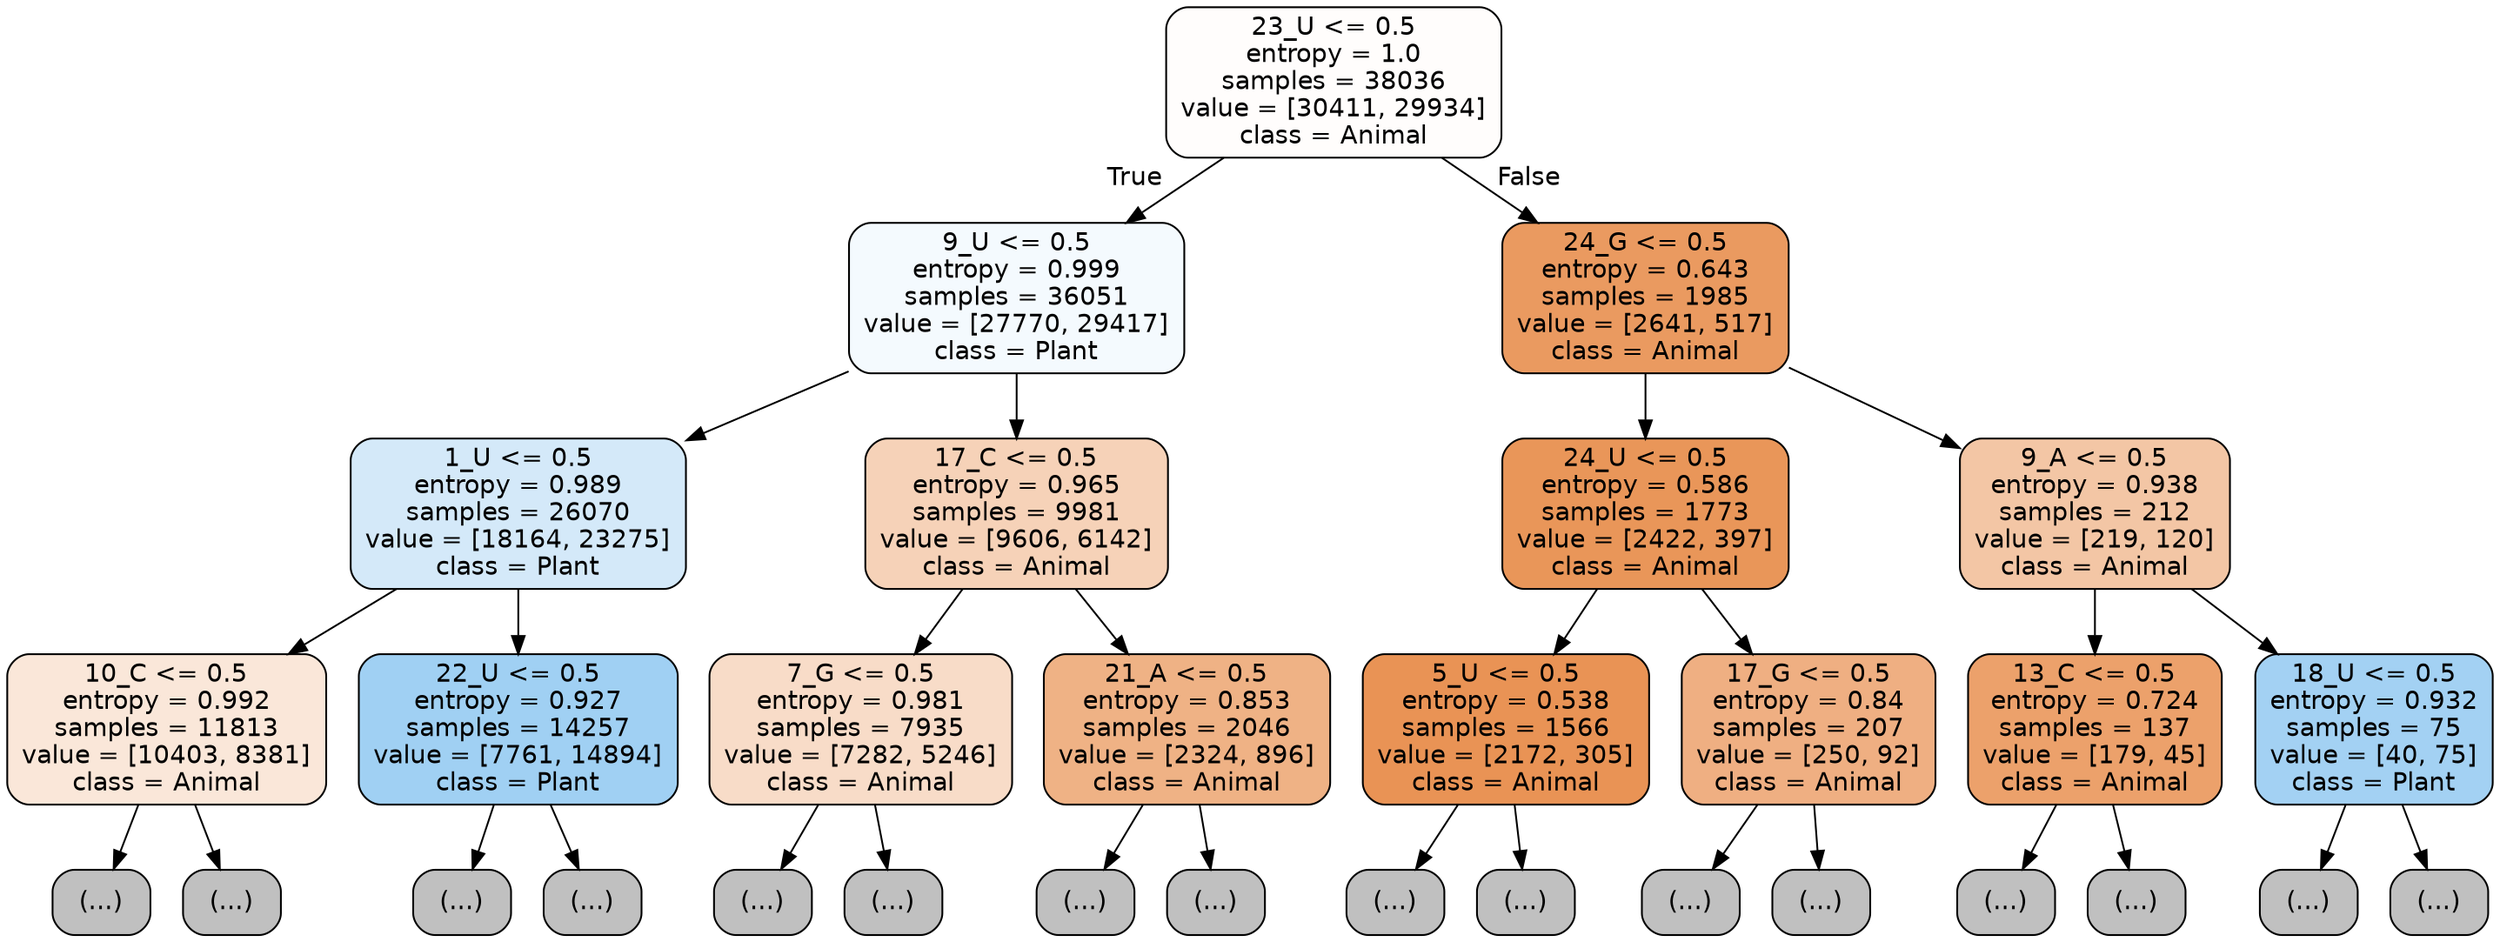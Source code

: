digraph Tree {
node [shape=box, style="filled, rounded", color="black", fontname="helvetica"] ;
edge [fontname="helvetica"] ;
0 [label="23_U <= 0.5\nentropy = 1.0\nsamples = 38036\nvalue = [30411, 29934]\nclass = Animal", fillcolor="#fffdfc"] ;
1 [label="9_U <= 0.5\nentropy = 0.999\nsamples = 36051\nvalue = [27770, 29417]\nclass = Plant", fillcolor="#f4fafe"] ;
0 -> 1 [labeldistance=2.5, labelangle=45, headlabel="True"] ;
2 [label="1_U <= 0.5\nentropy = 0.989\nsamples = 26070\nvalue = [18164, 23275]\nclass = Plant", fillcolor="#d4e9f9"] ;
1 -> 2 ;
3 [label="10_C <= 0.5\nentropy = 0.992\nsamples = 11813\nvalue = [10403, 8381]\nclass = Animal", fillcolor="#fae7d9"] ;
2 -> 3 ;
4 [label="(...)", fillcolor="#C0C0C0"] ;
3 -> 4 ;
5113 [label="(...)", fillcolor="#C0C0C0"] ;
3 -> 5113 ;
6486 [label="22_U <= 0.5\nentropy = 0.927\nsamples = 14257\nvalue = [7761, 14894]\nclass = Plant", fillcolor="#a0d0f3"] ;
2 -> 6486 ;
6487 [label="(...)", fillcolor="#C0C0C0"] ;
6486 -> 6487 ;
10736 [label="(...)", fillcolor="#C0C0C0"] ;
6486 -> 10736 ;
11355 [label="17_C <= 0.5\nentropy = 0.965\nsamples = 9981\nvalue = [9606, 6142]\nclass = Animal", fillcolor="#f6d2b8"] ;
1 -> 11355 ;
11356 [label="7_G <= 0.5\nentropy = 0.981\nsamples = 7935\nvalue = [7282, 5246]\nclass = Animal", fillcolor="#f8dcc8"] ;
11355 -> 11356 ;
11357 [label="(...)", fillcolor="#C0C0C0"] ;
11356 -> 11357 ;
14042 [label="(...)", fillcolor="#C0C0C0"] ;
11356 -> 14042 ;
14973 [label="21_A <= 0.5\nentropy = 0.853\nsamples = 2046\nvalue = [2324, 896]\nclass = Animal", fillcolor="#efb285"] ;
11355 -> 14973 ;
14974 [label="(...)", fillcolor="#C0C0C0"] ;
14973 -> 14974 ;
15765 [label="(...)", fillcolor="#C0C0C0"] ;
14973 -> 15765 ;
15970 [label="24_G <= 0.5\nentropy = 0.643\nsamples = 1985\nvalue = [2641, 517]\nclass = Animal", fillcolor="#ea9a60"] ;
0 -> 15970 [labeldistance=2.5, labelangle=-45, headlabel="False"] ;
15971 [label="24_U <= 0.5\nentropy = 0.586\nsamples = 1773\nvalue = [2422, 397]\nclass = Animal", fillcolor="#e99659"] ;
15970 -> 15971 ;
15972 [label="5_U <= 0.5\nentropy = 0.538\nsamples = 1566\nvalue = [2172, 305]\nclass = Animal", fillcolor="#e99355"] ;
15971 -> 15972 ;
15973 [label="(...)", fillcolor="#C0C0C0"] ;
15972 -> 15973 ;
16394 [label="(...)", fillcolor="#C0C0C0"] ;
15972 -> 16394 ;
16535 [label="17_G <= 0.5\nentropy = 0.84\nsamples = 207\nvalue = [250, 92]\nclass = Animal", fillcolor="#efaf82"] ;
15971 -> 16535 ;
16536 [label="(...)", fillcolor="#C0C0C0"] ;
16535 -> 16536 ;
16619 [label="(...)", fillcolor="#C0C0C0"] ;
16535 -> 16619 ;
16634 [label="9_A <= 0.5\nentropy = 0.938\nsamples = 212\nvalue = [219, 120]\nclass = Animal", fillcolor="#f3c6a5"] ;
15970 -> 16634 ;
16635 [label="13_C <= 0.5\nentropy = 0.724\nsamples = 137\nvalue = [179, 45]\nclass = Animal", fillcolor="#eca16b"] ;
16634 -> 16635 ;
16636 [label="(...)", fillcolor="#C0C0C0"] ;
16635 -> 16636 ;
16695 [label="(...)", fillcolor="#C0C0C0"] ;
16635 -> 16695 ;
16710 [label="18_U <= 0.5\nentropy = 0.932\nsamples = 75\nvalue = [40, 75]\nclass = Plant", fillcolor="#a3d1f3"] ;
16634 -> 16710 ;
16711 [label="(...)", fillcolor="#C0C0C0"] ;
16710 -> 16711 ;
16746 [label="(...)", fillcolor="#C0C0C0"] ;
16710 -> 16746 ;
}